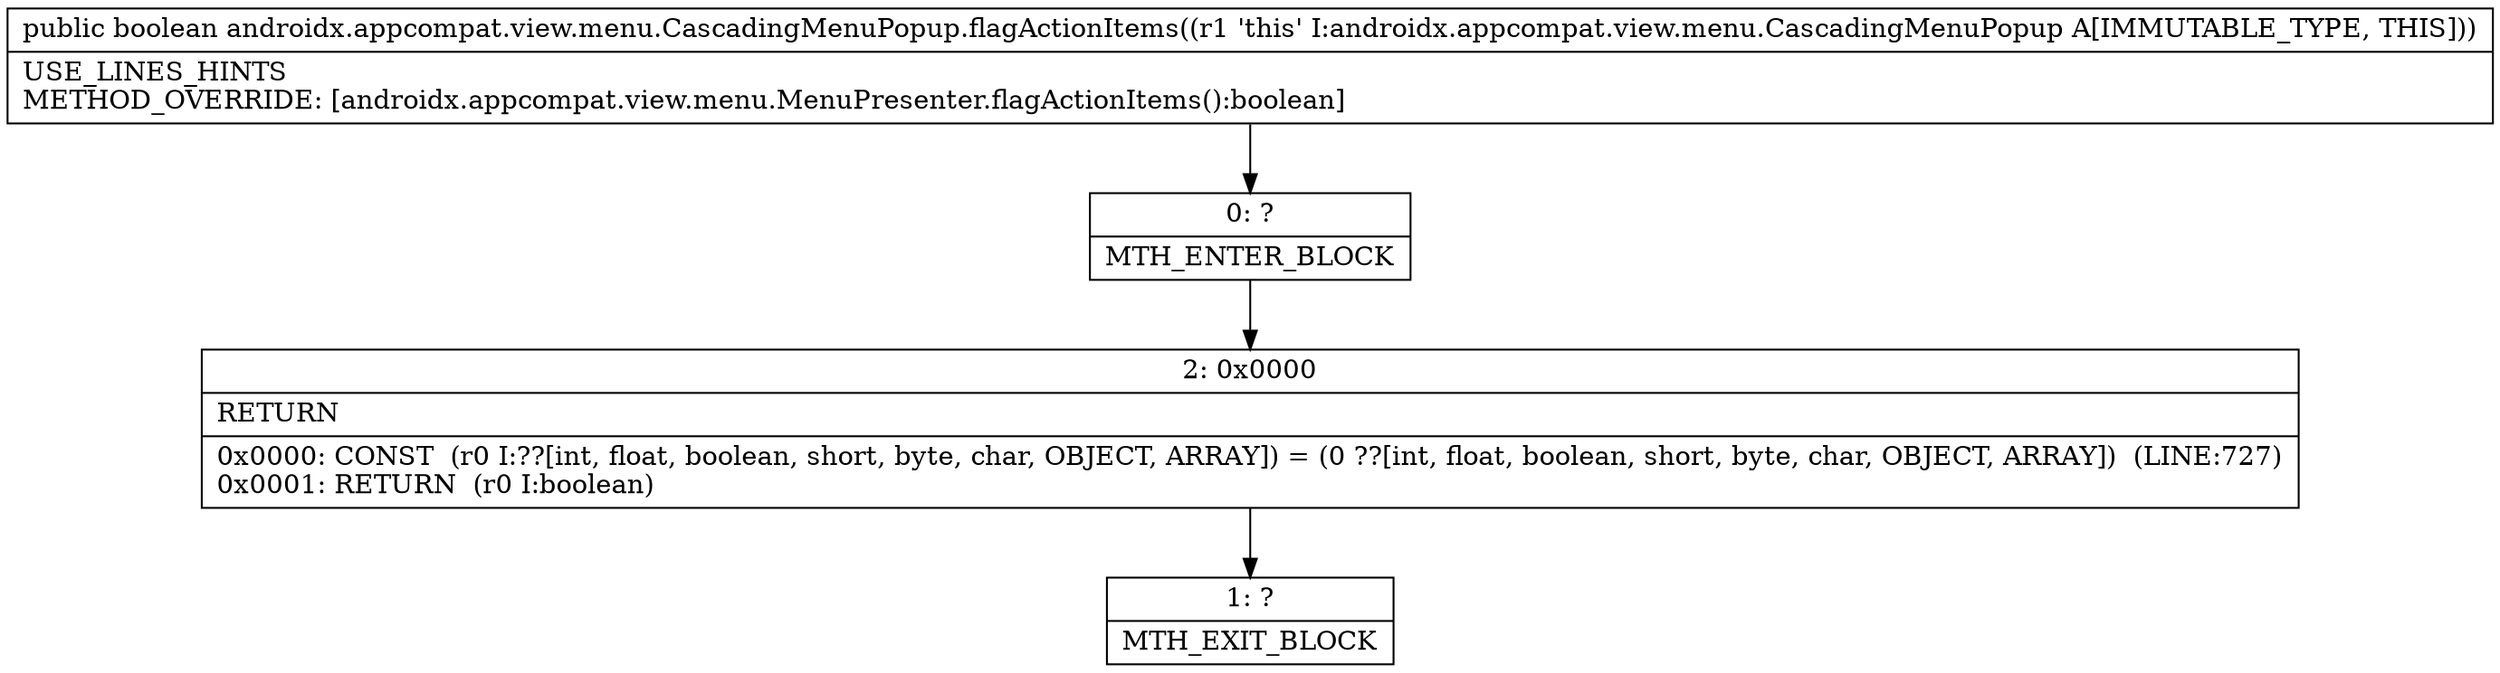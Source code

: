 digraph "CFG forandroidx.appcompat.view.menu.CascadingMenuPopup.flagActionItems()Z" {
Node_0 [shape=record,label="{0\:\ ?|MTH_ENTER_BLOCK\l}"];
Node_2 [shape=record,label="{2\:\ 0x0000|RETURN\l|0x0000: CONST  (r0 I:??[int, float, boolean, short, byte, char, OBJECT, ARRAY]) = (0 ??[int, float, boolean, short, byte, char, OBJECT, ARRAY])  (LINE:727)\l0x0001: RETURN  (r0 I:boolean) \l}"];
Node_1 [shape=record,label="{1\:\ ?|MTH_EXIT_BLOCK\l}"];
MethodNode[shape=record,label="{public boolean androidx.appcompat.view.menu.CascadingMenuPopup.flagActionItems((r1 'this' I:androidx.appcompat.view.menu.CascadingMenuPopup A[IMMUTABLE_TYPE, THIS]))  | USE_LINES_HINTS\lMETHOD_OVERRIDE: [androidx.appcompat.view.menu.MenuPresenter.flagActionItems():boolean]\l}"];
MethodNode -> Node_0;Node_0 -> Node_2;
Node_2 -> Node_1;
}

